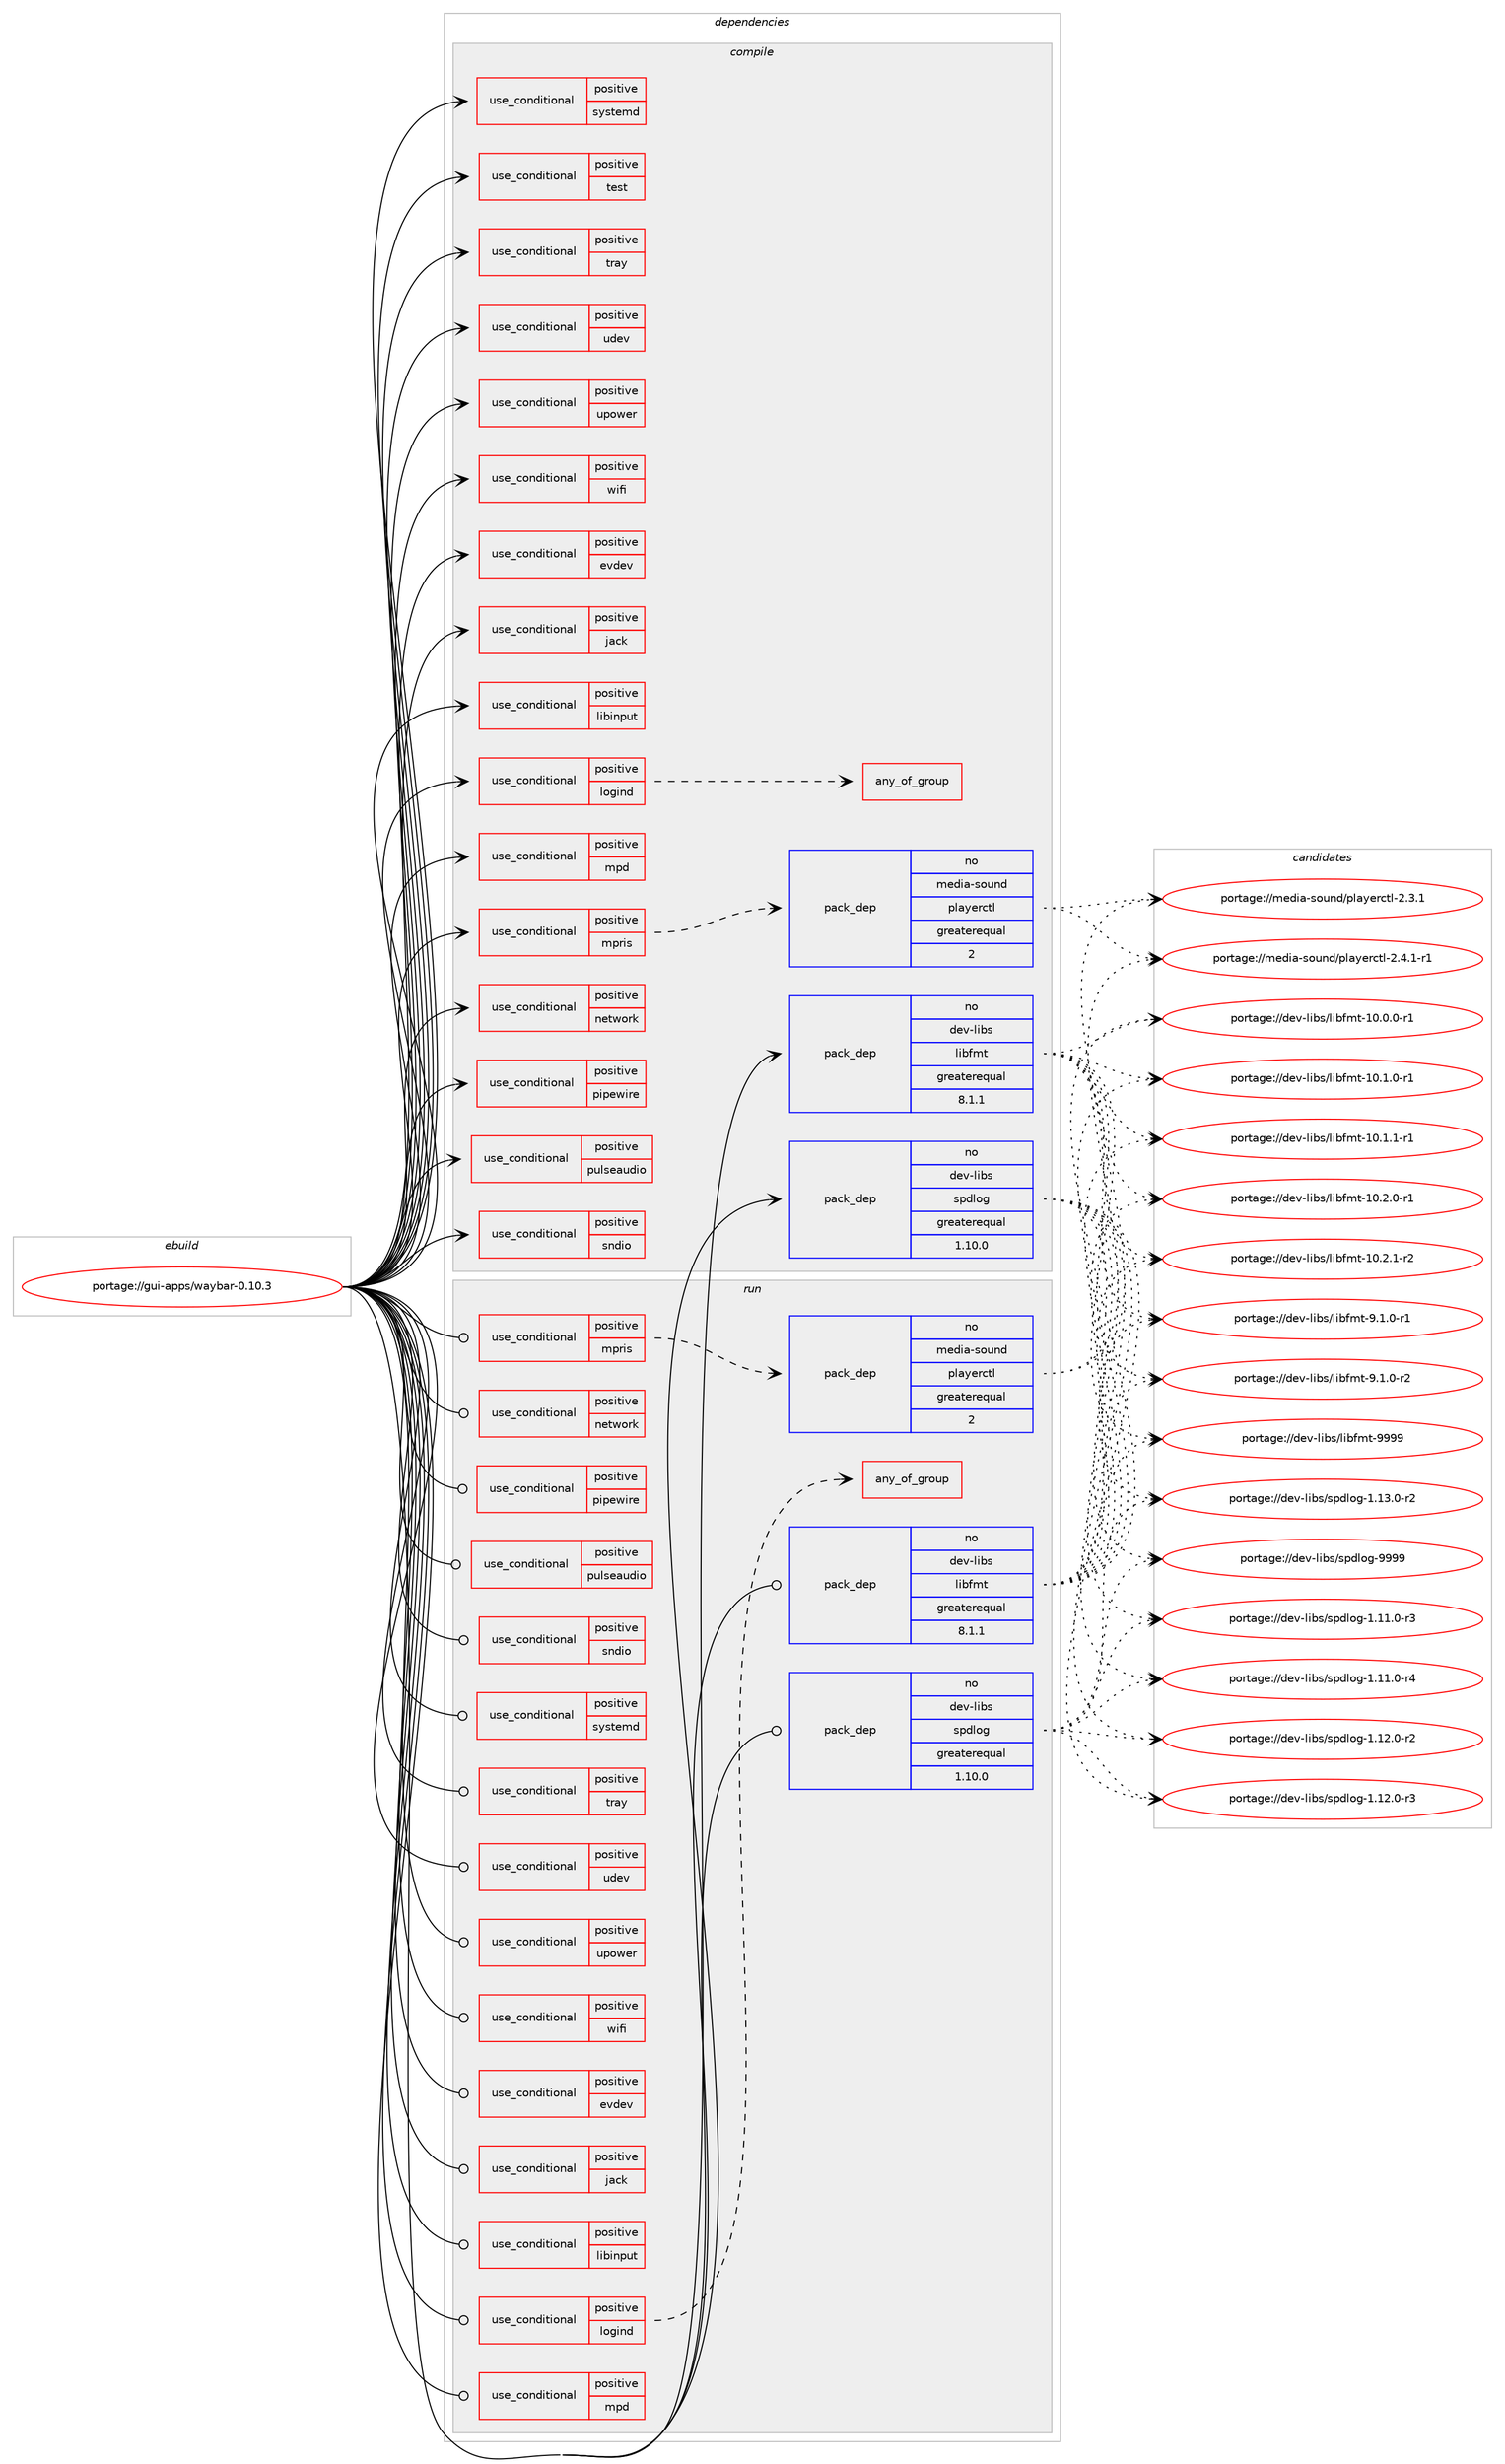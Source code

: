 digraph prolog {

# *************
# Graph options
# *************

newrank=true;
concentrate=true;
compound=true;
graph [rankdir=LR,fontname=Helvetica,fontsize=10,ranksep=1.5];#, ranksep=2.5, nodesep=0.2];
edge  [arrowhead=vee];
node  [fontname=Helvetica,fontsize=10];

# **********
# The ebuild
# **********

subgraph cluster_leftcol {
color=gray;
rank=same;
label=<<i>ebuild</i>>;
id [label="portage://gui-apps/waybar-0.10.3", color=red, width=4, href="../gui-apps/waybar-0.10.3.svg"];
}

# ****************
# The dependencies
# ****************

subgraph cluster_midcol {
color=gray;
label=<<i>dependencies</i>>;
subgraph cluster_compile {
fillcolor="#eeeeee";
style=filled;
label=<<i>compile</i>>;
subgraph cond64744 {
dependency120912 [label=<<TABLE BORDER="0" CELLBORDER="1" CELLSPACING="0" CELLPADDING="4"><TR><TD ROWSPAN="3" CELLPADDING="10">use_conditional</TD></TR><TR><TD>positive</TD></TR><TR><TD>evdev</TD></TR></TABLE>>, shape=none, color=red];
# *** BEGIN UNKNOWN DEPENDENCY TYPE (TODO) ***
# dependency120912 -> package_dependency(portage://gui-apps/waybar-0.10.3,install,no,dev-libs,libevdev,none,[,,],any_same_slot,[])
# *** END UNKNOWN DEPENDENCY TYPE (TODO) ***

}
id:e -> dependency120912:w [weight=20,style="solid",arrowhead="vee"];
subgraph cond64745 {
dependency120913 [label=<<TABLE BORDER="0" CELLBORDER="1" CELLSPACING="0" CELLPADDING="4"><TR><TD ROWSPAN="3" CELLPADDING="10">use_conditional</TD></TR><TR><TD>positive</TD></TR><TR><TD>jack</TD></TR></TABLE>>, shape=none, color=red];
# *** BEGIN UNKNOWN DEPENDENCY TYPE (TODO) ***
# dependency120913 -> package_dependency(portage://gui-apps/waybar-0.10.3,install,no,virtual,jack,none,[,,],[],[])
# *** END UNKNOWN DEPENDENCY TYPE (TODO) ***

}
id:e -> dependency120913:w [weight=20,style="solid",arrowhead="vee"];
subgraph cond64746 {
dependency120914 [label=<<TABLE BORDER="0" CELLBORDER="1" CELLSPACING="0" CELLPADDING="4"><TR><TD ROWSPAN="3" CELLPADDING="10">use_conditional</TD></TR><TR><TD>positive</TD></TR><TR><TD>libinput</TD></TR></TABLE>>, shape=none, color=red];
# *** BEGIN UNKNOWN DEPENDENCY TYPE (TODO) ***
# dependency120914 -> package_dependency(portage://gui-apps/waybar-0.10.3,install,no,dev-libs,libinput,none,[,,],any_same_slot,[])
# *** END UNKNOWN DEPENDENCY TYPE (TODO) ***

}
id:e -> dependency120914:w [weight=20,style="solid",arrowhead="vee"];
subgraph cond64747 {
dependency120915 [label=<<TABLE BORDER="0" CELLBORDER="1" CELLSPACING="0" CELLPADDING="4"><TR><TD ROWSPAN="3" CELLPADDING="10">use_conditional</TD></TR><TR><TD>positive</TD></TR><TR><TD>logind</TD></TR></TABLE>>, shape=none, color=red];
subgraph any1387 {
dependency120916 [label=<<TABLE BORDER="0" CELLBORDER="1" CELLSPACING="0" CELLPADDING="4"><TR><TD CELLPADDING="10">any_of_group</TD></TR></TABLE>>, shape=none, color=red];# *** BEGIN UNKNOWN DEPENDENCY TYPE (TODO) ***
# dependency120916 -> package_dependency(portage://gui-apps/waybar-0.10.3,install,no,sys-apps,systemd,none,[,,],[],[])
# *** END UNKNOWN DEPENDENCY TYPE (TODO) ***

# *** BEGIN UNKNOWN DEPENDENCY TYPE (TODO) ***
# dependency120916 -> package_dependency(portage://gui-apps/waybar-0.10.3,install,no,sys-auth,elogind,none,[,,],[],[])
# *** END UNKNOWN DEPENDENCY TYPE (TODO) ***

}
dependency120915:e -> dependency120916:w [weight=20,style="dashed",arrowhead="vee"];
}
id:e -> dependency120915:w [weight=20,style="solid",arrowhead="vee"];
subgraph cond64748 {
dependency120917 [label=<<TABLE BORDER="0" CELLBORDER="1" CELLSPACING="0" CELLPADDING="4"><TR><TD ROWSPAN="3" CELLPADDING="10">use_conditional</TD></TR><TR><TD>positive</TD></TR><TR><TD>mpd</TD></TR></TABLE>>, shape=none, color=red];
# *** BEGIN UNKNOWN DEPENDENCY TYPE (TODO) ***
# dependency120917 -> package_dependency(portage://gui-apps/waybar-0.10.3,install,no,media-libs,libmpdclient,none,[,,],[],[])
# *** END UNKNOWN DEPENDENCY TYPE (TODO) ***

}
id:e -> dependency120917:w [weight=20,style="solid",arrowhead="vee"];
subgraph cond64749 {
dependency120918 [label=<<TABLE BORDER="0" CELLBORDER="1" CELLSPACING="0" CELLPADDING="4"><TR><TD ROWSPAN="3" CELLPADDING="10">use_conditional</TD></TR><TR><TD>positive</TD></TR><TR><TD>mpris</TD></TR></TABLE>>, shape=none, color=red];
subgraph pack54629 {
dependency120919 [label=<<TABLE BORDER="0" CELLBORDER="1" CELLSPACING="0" CELLPADDING="4" WIDTH="220"><TR><TD ROWSPAN="6" CELLPADDING="30">pack_dep</TD></TR><TR><TD WIDTH="110">no</TD></TR><TR><TD>media-sound</TD></TR><TR><TD>playerctl</TD></TR><TR><TD>greaterequal</TD></TR><TR><TD>2</TD></TR></TABLE>>, shape=none, color=blue];
}
dependency120918:e -> dependency120919:w [weight=20,style="dashed",arrowhead="vee"];
}
id:e -> dependency120918:w [weight=20,style="solid",arrowhead="vee"];
subgraph cond64750 {
dependency120920 [label=<<TABLE BORDER="0" CELLBORDER="1" CELLSPACING="0" CELLPADDING="4"><TR><TD ROWSPAN="3" CELLPADDING="10">use_conditional</TD></TR><TR><TD>positive</TD></TR><TR><TD>network</TD></TR></TABLE>>, shape=none, color=red];
# *** BEGIN UNKNOWN DEPENDENCY TYPE (TODO) ***
# dependency120920 -> package_dependency(portage://gui-apps/waybar-0.10.3,install,no,dev-libs,libnl,none,[,,],[slot(3)],[])
# *** END UNKNOWN DEPENDENCY TYPE (TODO) ***

}
id:e -> dependency120920:w [weight=20,style="solid",arrowhead="vee"];
subgraph cond64751 {
dependency120921 [label=<<TABLE BORDER="0" CELLBORDER="1" CELLSPACING="0" CELLPADDING="4"><TR><TD ROWSPAN="3" CELLPADDING="10">use_conditional</TD></TR><TR><TD>positive</TD></TR><TR><TD>pipewire</TD></TR></TABLE>>, shape=none, color=red];
# *** BEGIN UNKNOWN DEPENDENCY TYPE (TODO) ***
# dependency120921 -> package_dependency(portage://gui-apps/waybar-0.10.3,install,no,media-video,wireplumber,none,[,,],[slot(0),subslot(0.5)],[])
# *** END UNKNOWN DEPENDENCY TYPE (TODO) ***

}
id:e -> dependency120921:w [weight=20,style="solid",arrowhead="vee"];
subgraph cond64752 {
dependency120922 [label=<<TABLE BORDER="0" CELLBORDER="1" CELLSPACING="0" CELLPADDING="4"><TR><TD ROWSPAN="3" CELLPADDING="10">use_conditional</TD></TR><TR><TD>positive</TD></TR><TR><TD>pulseaudio</TD></TR></TABLE>>, shape=none, color=red];
# *** BEGIN UNKNOWN DEPENDENCY TYPE (TODO) ***
# dependency120922 -> package_dependency(portage://gui-apps/waybar-0.10.3,install,no,media-libs,libpulse,none,[,,],[],[])
# *** END UNKNOWN DEPENDENCY TYPE (TODO) ***

}
id:e -> dependency120922:w [weight=20,style="solid",arrowhead="vee"];
subgraph cond64753 {
dependency120923 [label=<<TABLE BORDER="0" CELLBORDER="1" CELLSPACING="0" CELLPADDING="4"><TR><TD ROWSPAN="3" CELLPADDING="10">use_conditional</TD></TR><TR><TD>positive</TD></TR><TR><TD>sndio</TD></TR></TABLE>>, shape=none, color=red];
# *** BEGIN UNKNOWN DEPENDENCY TYPE (TODO) ***
# dependency120923 -> package_dependency(portage://gui-apps/waybar-0.10.3,install,no,media-sound,sndio,none,[,,],any_same_slot,[])
# *** END UNKNOWN DEPENDENCY TYPE (TODO) ***

}
id:e -> dependency120923:w [weight=20,style="solid",arrowhead="vee"];
subgraph cond64754 {
dependency120924 [label=<<TABLE BORDER="0" CELLBORDER="1" CELLSPACING="0" CELLPADDING="4"><TR><TD ROWSPAN="3" CELLPADDING="10">use_conditional</TD></TR><TR><TD>positive</TD></TR><TR><TD>systemd</TD></TR></TABLE>>, shape=none, color=red];
# *** BEGIN UNKNOWN DEPENDENCY TYPE (TODO) ***
# dependency120924 -> package_dependency(portage://gui-apps/waybar-0.10.3,install,no,sys-apps,systemd,none,[,,],any_same_slot,[])
# *** END UNKNOWN DEPENDENCY TYPE (TODO) ***

}
id:e -> dependency120924:w [weight=20,style="solid",arrowhead="vee"];
subgraph cond64755 {
dependency120925 [label=<<TABLE BORDER="0" CELLBORDER="1" CELLSPACING="0" CELLPADDING="4"><TR><TD ROWSPAN="3" CELLPADDING="10">use_conditional</TD></TR><TR><TD>positive</TD></TR><TR><TD>test</TD></TR></TABLE>>, shape=none, color=red];
# *** BEGIN UNKNOWN DEPENDENCY TYPE (TODO) ***
# dependency120925 -> package_dependency(portage://gui-apps/waybar-0.10.3,install,no,dev-cpp,catch,none,[,,],[slot(0)],[])
# *** END UNKNOWN DEPENDENCY TYPE (TODO) ***

}
id:e -> dependency120925:w [weight=20,style="solid",arrowhead="vee"];
subgraph cond64756 {
dependency120926 [label=<<TABLE BORDER="0" CELLBORDER="1" CELLSPACING="0" CELLPADDING="4"><TR><TD ROWSPAN="3" CELLPADDING="10">use_conditional</TD></TR><TR><TD>positive</TD></TR><TR><TD>tray</TD></TR></TABLE>>, shape=none, color=red];
# *** BEGIN UNKNOWN DEPENDENCY TYPE (TODO) ***
# dependency120926 -> package_dependency(portage://gui-apps/waybar-0.10.3,install,no,dev-libs,libdbusmenu,none,[,,],[],[use(enable(gtk3),none)])
# *** END UNKNOWN DEPENDENCY TYPE (TODO) ***

# *** BEGIN UNKNOWN DEPENDENCY TYPE (TODO) ***
# dependency120926 -> package_dependency(portage://gui-apps/waybar-0.10.3,install,no,dev-libs,libayatana-appindicator,none,[,,],[],[])
# *** END UNKNOWN DEPENDENCY TYPE (TODO) ***

}
id:e -> dependency120926:w [weight=20,style="solid",arrowhead="vee"];
subgraph cond64757 {
dependency120927 [label=<<TABLE BORDER="0" CELLBORDER="1" CELLSPACING="0" CELLPADDING="4"><TR><TD ROWSPAN="3" CELLPADDING="10">use_conditional</TD></TR><TR><TD>positive</TD></TR><TR><TD>udev</TD></TR></TABLE>>, shape=none, color=red];
# *** BEGIN UNKNOWN DEPENDENCY TYPE (TODO) ***
# dependency120927 -> package_dependency(portage://gui-apps/waybar-0.10.3,install,no,virtual,libudev,none,[,,],any_same_slot,[])
# *** END UNKNOWN DEPENDENCY TYPE (TODO) ***

}
id:e -> dependency120927:w [weight=20,style="solid",arrowhead="vee"];
subgraph cond64758 {
dependency120928 [label=<<TABLE BORDER="0" CELLBORDER="1" CELLSPACING="0" CELLPADDING="4"><TR><TD ROWSPAN="3" CELLPADDING="10">use_conditional</TD></TR><TR><TD>positive</TD></TR><TR><TD>upower</TD></TR></TABLE>>, shape=none, color=red];
# *** BEGIN UNKNOWN DEPENDENCY TYPE (TODO) ***
# dependency120928 -> package_dependency(portage://gui-apps/waybar-0.10.3,install,no,sys-power,upower,none,[,,],[],[])
# *** END UNKNOWN DEPENDENCY TYPE (TODO) ***

}
id:e -> dependency120928:w [weight=20,style="solid",arrowhead="vee"];
subgraph cond64759 {
dependency120929 [label=<<TABLE BORDER="0" CELLBORDER="1" CELLSPACING="0" CELLPADDING="4"><TR><TD ROWSPAN="3" CELLPADDING="10">use_conditional</TD></TR><TR><TD>positive</TD></TR><TR><TD>wifi</TD></TR></TABLE>>, shape=none, color=red];
# *** BEGIN UNKNOWN DEPENDENCY TYPE (TODO) ***
# dependency120929 -> package_dependency(portage://gui-apps/waybar-0.10.3,install,no,sys-apps,util-linux,none,[,,],[],[])
# *** END UNKNOWN DEPENDENCY TYPE (TODO) ***

}
id:e -> dependency120929:w [weight=20,style="solid",arrowhead="vee"];
# *** BEGIN UNKNOWN DEPENDENCY TYPE (TODO) ***
# id -> package_dependency(portage://gui-apps/waybar-0.10.3,install,no,dev-cpp,cairomm,none,[,,],[slot(0)],[])
# *** END UNKNOWN DEPENDENCY TYPE (TODO) ***

# *** BEGIN UNKNOWN DEPENDENCY TYPE (TODO) ***
# id -> package_dependency(portage://gui-apps/waybar-0.10.3,install,no,dev-cpp,glibmm,none,[,,],[slot(2)],[])
# *** END UNKNOWN DEPENDENCY TYPE (TODO) ***

# *** BEGIN UNKNOWN DEPENDENCY TYPE (TODO) ***
# id -> package_dependency(portage://gui-apps/waybar-0.10.3,install,no,dev-cpp,gtkmm,none,[,,],[slot(3.0)],[])
# *** END UNKNOWN DEPENDENCY TYPE (TODO) ***

# *** BEGIN UNKNOWN DEPENDENCY TYPE (TODO) ***
# id -> package_dependency(portage://gui-apps/waybar-0.10.3,install,no,dev-libs,date,none,[,,],any_same_slot,[])
# *** END UNKNOWN DEPENDENCY TYPE (TODO) ***

# *** BEGIN UNKNOWN DEPENDENCY TYPE (TODO) ***
# id -> package_dependency(portage://gui-apps/waybar-0.10.3,install,no,dev-libs,glib,none,[,,],[slot(2)],[])
# *** END UNKNOWN DEPENDENCY TYPE (TODO) ***

# *** BEGIN UNKNOWN DEPENDENCY TYPE (TODO) ***
# id -> package_dependency(portage://gui-apps/waybar-0.10.3,install,no,dev-libs,jsoncpp,none,[,,],any_same_slot,[])
# *** END UNKNOWN DEPENDENCY TYPE (TODO) ***

subgraph pack54630 {
dependency120930 [label=<<TABLE BORDER="0" CELLBORDER="1" CELLSPACING="0" CELLPADDING="4" WIDTH="220"><TR><TD ROWSPAN="6" CELLPADDING="30">pack_dep</TD></TR><TR><TD WIDTH="110">no</TD></TR><TR><TD>dev-libs</TD></TR><TR><TD>libfmt</TD></TR><TR><TD>greaterequal</TD></TR><TR><TD>8.1.1</TD></TR></TABLE>>, shape=none, color=blue];
}
id:e -> dependency120930:w [weight=20,style="solid",arrowhead="vee"];
# *** BEGIN UNKNOWN DEPENDENCY TYPE (TODO) ***
# id -> package_dependency(portage://gui-apps/waybar-0.10.3,install,no,dev-libs,libinput,none,[,,],any_same_slot,[])
# *** END UNKNOWN DEPENDENCY TYPE (TODO) ***

# *** BEGIN UNKNOWN DEPENDENCY TYPE (TODO) ***
# id -> package_dependency(portage://gui-apps/waybar-0.10.3,install,no,dev-libs,libsigc++,none,[,,],[slot(2)],[])
# *** END UNKNOWN DEPENDENCY TYPE (TODO) ***

subgraph pack54631 {
dependency120931 [label=<<TABLE BORDER="0" CELLBORDER="1" CELLSPACING="0" CELLPADDING="4" WIDTH="220"><TR><TD ROWSPAN="6" CELLPADDING="30">pack_dep</TD></TR><TR><TD WIDTH="110">no</TD></TR><TR><TD>dev-libs</TD></TR><TR><TD>spdlog</TD></TR><TR><TD>greaterequal</TD></TR><TR><TD>1.10.0</TD></TR></TABLE>>, shape=none, color=blue];
}
id:e -> dependency120931:w [weight=20,style="solid",arrowhead="vee"];
# *** BEGIN UNKNOWN DEPENDENCY TYPE (TODO) ***
# id -> package_dependency(portage://gui-apps/waybar-0.10.3,install,no,dev-libs,wayland,none,[,,],[],[])
# *** END UNKNOWN DEPENDENCY TYPE (TODO) ***

# *** BEGIN UNKNOWN DEPENDENCY TYPE (TODO) ***
# id -> package_dependency(portage://gui-apps/waybar-0.10.3,install,no,dev-libs,wayland-protocols,none,[,,],[],[])
# *** END UNKNOWN DEPENDENCY TYPE (TODO) ***

# *** BEGIN UNKNOWN DEPENDENCY TYPE (TODO) ***
# id -> package_dependency(portage://gui-apps/waybar-0.10.3,install,no,gui-libs,gtk-layer-shell,none,[,,],[],[])
# *** END UNKNOWN DEPENDENCY TYPE (TODO) ***

# *** BEGIN UNKNOWN DEPENDENCY TYPE (TODO) ***
# id -> package_dependency(portage://gui-apps/waybar-0.10.3,install,no,gui-libs,wlroots,none,[,,],any_same_slot,[])
# *** END UNKNOWN DEPENDENCY TYPE (TODO) ***

# *** BEGIN UNKNOWN DEPENDENCY TYPE (TODO) ***
# id -> package_dependency(portage://gui-apps/waybar-0.10.3,install,no,x11-libs,gtk+,none,[,,],[slot(3)],[use(enable(wayland),none)])
# *** END UNKNOWN DEPENDENCY TYPE (TODO) ***

# *** BEGIN UNKNOWN DEPENDENCY TYPE (TODO) ***
# id -> package_dependency(portage://gui-apps/waybar-0.10.3,install,no,x11-libs,libxkbcommon,none,[,,],[],[])
# *** END UNKNOWN DEPENDENCY TYPE (TODO) ***

}
subgraph cluster_compileandrun {
fillcolor="#eeeeee";
style=filled;
label=<<i>compile and run</i>>;
}
subgraph cluster_run {
fillcolor="#eeeeee";
style=filled;
label=<<i>run</i>>;
subgraph cond64760 {
dependency120932 [label=<<TABLE BORDER="0" CELLBORDER="1" CELLSPACING="0" CELLPADDING="4"><TR><TD ROWSPAN="3" CELLPADDING="10">use_conditional</TD></TR><TR><TD>positive</TD></TR><TR><TD>evdev</TD></TR></TABLE>>, shape=none, color=red];
# *** BEGIN UNKNOWN DEPENDENCY TYPE (TODO) ***
# dependency120932 -> package_dependency(portage://gui-apps/waybar-0.10.3,run,no,dev-libs,libevdev,none,[,,],any_same_slot,[])
# *** END UNKNOWN DEPENDENCY TYPE (TODO) ***

}
id:e -> dependency120932:w [weight=20,style="solid",arrowhead="odot"];
subgraph cond64761 {
dependency120933 [label=<<TABLE BORDER="0" CELLBORDER="1" CELLSPACING="0" CELLPADDING="4"><TR><TD ROWSPAN="3" CELLPADDING="10">use_conditional</TD></TR><TR><TD>positive</TD></TR><TR><TD>jack</TD></TR></TABLE>>, shape=none, color=red];
# *** BEGIN UNKNOWN DEPENDENCY TYPE (TODO) ***
# dependency120933 -> package_dependency(portage://gui-apps/waybar-0.10.3,run,no,virtual,jack,none,[,,],[],[])
# *** END UNKNOWN DEPENDENCY TYPE (TODO) ***

}
id:e -> dependency120933:w [weight=20,style="solid",arrowhead="odot"];
subgraph cond64762 {
dependency120934 [label=<<TABLE BORDER="0" CELLBORDER="1" CELLSPACING="0" CELLPADDING="4"><TR><TD ROWSPAN="3" CELLPADDING="10">use_conditional</TD></TR><TR><TD>positive</TD></TR><TR><TD>libinput</TD></TR></TABLE>>, shape=none, color=red];
# *** BEGIN UNKNOWN DEPENDENCY TYPE (TODO) ***
# dependency120934 -> package_dependency(portage://gui-apps/waybar-0.10.3,run,no,dev-libs,libinput,none,[,,],any_same_slot,[])
# *** END UNKNOWN DEPENDENCY TYPE (TODO) ***

}
id:e -> dependency120934:w [weight=20,style="solid",arrowhead="odot"];
subgraph cond64763 {
dependency120935 [label=<<TABLE BORDER="0" CELLBORDER="1" CELLSPACING="0" CELLPADDING="4"><TR><TD ROWSPAN="3" CELLPADDING="10">use_conditional</TD></TR><TR><TD>positive</TD></TR><TR><TD>logind</TD></TR></TABLE>>, shape=none, color=red];
subgraph any1388 {
dependency120936 [label=<<TABLE BORDER="0" CELLBORDER="1" CELLSPACING="0" CELLPADDING="4"><TR><TD CELLPADDING="10">any_of_group</TD></TR></TABLE>>, shape=none, color=red];# *** BEGIN UNKNOWN DEPENDENCY TYPE (TODO) ***
# dependency120936 -> package_dependency(portage://gui-apps/waybar-0.10.3,run,no,sys-apps,systemd,none,[,,],[],[])
# *** END UNKNOWN DEPENDENCY TYPE (TODO) ***

# *** BEGIN UNKNOWN DEPENDENCY TYPE (TODO) ***
# dependency120936 -> package_dependency(portage://gui-apps/waybar-0.10.3,run,no,sys-auth,elogind,none,[,,],[],[])
# *** END UNKNOWN DEPENDENCY TYPE (TODO) ***

}
dependency120935:e -> dependency120936:w [weight=20,style="dashed",arrowhead="vee"];
}
id:e -> dependency120935:w [weight=20,style="solid",arrowhead="odot"];
subgraph cond64764 {
dependency120937 [label=<<TABLE BORDER="0" CELLBORDER="1" CELLSPACING="0" CELLPADDING="4"><TR><TD ROWSPAN="3" CELLPADDING="10">use_conditional</TD></TR><TR><TD>positive</TD></TR><TR><TD>mpd</TD></TR></TABLE>>, shape=none, color=red];
# *** BEGIN UNKNOWN DEPENDENCY TYPE (TODO) ***
# dependency120937 -> package_dependency(portage://gui-apps/waybar-0.10.3,run,no,media-libs,libmpdclient,none,[,,],[],[])
# *** END UNKNOWN DEPENDENCY TYPE (TODO) ***

}
id:e -> dependency120937:w [weight=20,style="solid",arrowhead="odot"];
subgraph cond64765 {
dependency120938 [label=<<TABLE BORDER="0" CELLBORDER="1" CELLSPACING="0" CELLPADDING="4"><TR><TD ROWSPAN="3" CELLPADDING="10">use_conditional</TD></TR><TR><TD>positive</TD></TR><TR><TD>mpris</TD></TR></TABLE>>, shape=none, color=red];
subgraph pack54632 {
dependency120939 [label=<<TABLE BORDER="0" CELLBORDER="1" CELLSPACING="0" CELLPADDING="4" WIDTH="220"><TR><TD ROWSPAN="6" CELLPADDING="30">pack_dep</TD></TR><TR><TD WIDTH="110">no</TD></TR><TR><TD>media-sound</TD></TR><TR><TD>playerctl</TD></TR><TR><TD>greaterequal</TD></TR><TR><TD>2</TD></TR></TABLE>>, shape=none, color=blue];
}
dependency120938:e -> dependency120939:w [weight=20,style="dashed",arrowhead="vee"];
}
id:e -> dependency120938:w [weight=20,style="solid",arrowhead="odot"];
subgraph cond64766 {
dependency120940 [label=<<TABLE BORDER="0" CELLBORDER="1" CELLSPACING="0" CELLPADDING="4"><TR><TD ROWSPAN="3" CELLPADDING="10">use_conditional</TD></TR><TR><TD>positive</TD></TR><TR><TD>network</TD></TR></TABLE>>, shape=none, color=red];
# *** BEGIN UNKNOWN DEPENDENCY TYPE (TODO) ***
# dependency120940 -> package_dependency(portage://gui-apps/waybar-0.10.3,run,no,dev-libs,libnl,none,[,,],[slot(3)],[])
# *** END UNKNOWN DEPENDENCY TYPE (TODO) ***

}
id:e -> dependency120940:w [weight=20,style="solid",arrowhead="odot"];
subgraph cond64767 {
dependency120941 [label=<<TABLE BORDER="0" CELLBORDER="1" CELLSPACING="0" CELLPADDING="4"><TR><TD ROWSPAN="3" CELLPADDING="10">use_conditional</TD></TR><TR><TD>positive</TD></TR><TR><TD>pipewire</TD></TR></TABLE>>, shape=none, color=red];
# *** BEGIN UNKNOWN DEPENDENCY TYPE (TODO) ***
# dependency120941 -> package_dependency(portage://gui-apps/waybar-0.10.3,run,no,media-video,wireplumber,none,[,,],[slot(0),subslot(0.5)],[])
# *** END UNKNOWN DEPENDENCY TYPE (TODO) ***

}
id:e -> dependency120941:w [weight=20,style="solid",arrowhead="odot"];
subgraph cond64768 {
dependency120942 [label=<<TABLE BORDER="0" CELLBORDER="1" CELLSPACING="0" CELLPADDING="4"><TR><TD ROWSPAN="3" CELLPADDING="10">use_conditional</TD></TR><TR><TD>positive</TD></TR><TR><TD>pulseaudio</TD></TR></TABLE>>, shape=none, color=red];
# *** BEGIN UNKNOWN DEPENDENCY TYPE (TODO) ***
# dependency120942 -> package_dependency(portage://gui-apps/waybar-0.10.3,run,no,media-libs,libpulse,none,[,,],[],[])
# *** END UNKNOWN DEPENDENCY TYPE (TODO) ***

}
id:e -> dependency120942:w [weight=20,style="solid",arrowhead="odot"];
subgraph cond64769 {
dependency120943 [label=<<TABLE BORDER="0" CELLBORDER="1" CELLSPACING="0" CELLPADDING="4"><TR><TD ROWSPAN="3" CELLPADDING="10">use_conditional</TD></TR><TR><TD>positive</TD></TR><TR><TD>sndio</TD></TR></TABLE>>, shape=none, color=red];
# *** BEGIN UNKNOWN DEPENDENCY TYPE (TODO) ***
# dependency120943 -> package_dependency(portage://gui-apps/waybar-0.10.3,run,no,media-sound,sndio,none,[,,],any_same_slot,[])
# *** END UNKNOWN DEPENDENCY TYPE (TODO) ***

}
id:e -> dependency120943:w [weight=20,style="solid",arrowhead="odot"];
subgraph cond64770 {
dependency120944 [label=<<TABLE BORDER="0" CELLBORDER="1" CELLSPACING="0" CELLPADDING="4"><TR><TD ROWSPAN="3" CELLPADDING="10">use_conditional</TD></TR><TR><TD>positive</TD></TR><TR><TD>systemd</TD></TR></TABLE>>, shape=none, color=red];
# *** BEGIN UNKNOWN DEPENDENCY TYPE (TODO) ***
# dependency120944 -> package_dependency(portage://gui-apps/waybar-0.10.3,run,no,sys-apps,systemd,none,[,,],any_same_slot,[])
# *** END UNKNOWN DEPENDENCY TYPE (TODO) ***

}
id:e -> dependency120944:w [weight=20,style="solid",arrowhead="odot"];
subgraph cond64771 {
dependency120945 [label=<<TABLE BORDER="0" CELLBORDER="1" CELLSPACING="0" CELLPADDING="4"><TR><TD ROWSPAN="3" CELLPADDING="10">use_conditional</TD></TR><TR><TD>positive</TD></TR><TR><TD>tray</TD></TR></TABLE>>, shape=none, color=red];
# *** BEGIN UNKNOWN DEPENDENCY TYPE (TODO) ***
# dependency120945 -> package_dependency(portage://gui-apps/waybar-0.10.3,run,no,dev-libs,libdbusmenu,none,[,,],[],[use(enable(gtk3),none)])
# *** END UNKNOWN DEPENDENCY TYPE (TODO) ***

# *** BEGIN UNKNOWN DEPENDENCY TYPE (TODO) ***
# dependency120945 -> package_dependency(portage://gui-apps/waybar-0.10.3,run,no,dev-libs,libayatana-appindicator,none,[,,],[],[])
# *** END UNKNOWN DEPENDENCY TYPE (TODO) ***

}
id:e -> dependency120945:w [weight=20,style="solid",arrowhead="odot"];
subgraph cond64772 {
dependency120946 [label=<<TABLE BORDER="0" CELLBORDER="1" CELLSPACING="0" CELLPADDING="4"><TR><TD ROWSPAN="3" CELLPADDING="10">use_conditional</TD></TR><TR><TD>positive</TD></TR><TR><TD>udev</TD></TR></TABLE>>, shape=none, color=red];
# *** BEGIN UNKNOWN DEPENDENCY TYPE (TODO) ***
# dependency120946 -> package_dependency(portage://gui-apps/waybar-0.10.3,run,no,virtual,libudev,none,[,,],any_same_slot,[])
# *** END UNKNOWN DEPENDENCY TYPE (TODO) ***

}
id:e -> dependency120946:w [weight=20,style="solid",arrowhead="odot"];
subgraph cond64773 {
dependency120947 [label=<<TABLE BORDER="0" CELLBORDER="1" CELLSPACING="0" CELLPADDING="4"><TR><TD ROWSPAN="3" CELLPADDING="10">use_conditional</TD></TR><TR><TD>positive</TD></TR><TR><TD>upower</TD></TR></TABLE>>, shape=none, color=red];
# *** BEGIN UNKNOWN DEPENDENCY TYPE (TODO) ***
# dependency120947 -> package_dependency(portage://gui-apps/waybar-0.10.3,run,no,sys-power,upower,none,[,,],[],[])
# *** END UNKNOWN DEPENDENCY TYPE (TODO) ***

}
id:e -> dependency120947:w [weight=20,style="solid",arrowhead="odot"];
subgraph cond64774 {
dependency120948 [label=<<TABLE BORDER="0" CELLBORDER="1" CELLSPACING="0" CELLPADDING="4"><TR><TD ROWSPAN="3" CELLPADDING="10">use_conditional</TD></TR><TR><TD>positive</TD></TR><TR><TD>wifi</TD></TR></TABLE>>, shape=none, color=red];
# *** BEGIN UNKNOWN DEPENDENCY TYPE (TODO) ***
# dependency120948 -> package_dependency(portage://gui-apps/waybar-0.10.3,run,no,sys-apps,util-linux,none,[,,],[],[])
# *** END UNKNOWN DEPENDENCY TYPE (TODO) ***

}
id:e -> dependency120948:w [weight=20,style="solid",arrowhead="odot"];
# *** BEGIN UNKNOWN DEPENDENCY TYPE (TODO) ***
# id -> package_dependency(portage://gui-apps/waybar-0.10.3,run,no,dev-cpp,cairomm,none,[,,],[slot(0)],[])
# *** END UNKNOWN DEPENDENCY TYPE (TODO) ***

# *** BEGIN UNKNOWN DEPENDENCY TYPE (TODO) ***
# id -> package_dependency(portage://gui-apps/waybar-0.10.3,run,no,dev-cpp,glibmm,none,[,,],[slot(2)],[])
# *** END UNKNOWN DEPENDENCY TYPE (TODO) ***

# *** BEGIN UNKNOWN DEPENDENCY TYPE (TODO) ***
# id -> package_dependency(portage://gui-apps/waybar-0.10.3,run,no,dev-cpp,gtkmm,none,[,,],[slot(3.0)],[])
# *** END UNKNOWN DEPENDENCY TYPE (TODO) ***

# *** BEGIN UNKNOWN DEPENDENCY TYPE (TODO) ***
# id -> package_dependency(portage://gui-apps/waybar-0.10.3,run,no,dev-libs,date,none,[,,],any_same_slot,[])
# *** END UNKNOWN DEPENDENCY TYPE (TODO) ***

# *** BEGIN UNKNOWN DEPENDENCY TYPE (TODO) ***
# id -> package_dependency(portage://gui-apps/waybar-0.10.3,run,no,dev-libs,glib,none,[,,],[slot(2)],[])
# *** END UNKNOWN DEPENDENCY TYPE (TODO) ***

# *** BEGIN UNKNOWN DEPENDENCY TYPE (TODO) ***
# id -> package_dependency(portage://gui-apps/waybar-0.10.3,run,no,dev-libs,jsoncpp,none,[,,],any_same_slot,[])
# *** END UNKNOWN DEPENDENCY TYPE (TODO) ***

subgraph pack54633 {
dependency120949 [label=<<TABLE BORDER="0" CELLBORDER="1" CELLSPACING="0" CELLPADDING="4" WIDTH="220"><TR><TD ROWSPAN="6" CELLPADDING="30">pack_dep</TD></TR><TR><TD WIDTH="110">no</TD></TR><TR><TD>dev-libs</TD></TR><TR><TD>libfmt</TD></TR><TR><TD>greaterequal</TD></TR><TR><TD>8.1.1</TD></TR></TABLE>>, shape=none, color=blue];
}
id:e -> dependency120949:w [weight=20,style="solid",arrowhead="odot"];
# *** BEGIN UNKNOWN DEPENDENCY TYPE (TODO) ***
# id -> package_dependency(portage://gui-apps/waybar-0.10.3,run,no,dev-libs,libinput,none,[,,],any_same_slot,[])
# *** END UNKNOWN DEPENDENCY TYPE (TODO) ***

# *** BEGIN UNKNOWN DEPENDENCY TYPE (TODO) ***
# id -> package_dependency(portage://gui-apps/waybar-0.10.3,run,no,dev-libs,libsigc++,none,[,,],[slot(2)],[])
# *** END UNKNOWN DEPENDENCY TYPE (TODO) ***

subgraph pack54634 {
dependency120950 [label=<<TABLE BORDER="0" CELLBORDER="1" CELLSPACING="0" CELLPADDING="4" WIDTH="220"><TR><TD ROWSPAN="6" CELLPADDING="30">pack_dep</TD></TR><TR><TD WIDTH="110">no</TD></TR><TR><TD>dev-libs</TD></TR><TR><TD>spdlog</TD></TR><TR><TD>greaterequal</TD></TR><TR><TD>1.10.0</TD></TR></TABLE>>, shape=none, color=blue];
}
id:e -> dependency120950:w [weight=20,style="solid",arrowhead="odot"];
# *** BEGIN UNKNOWN DEPENDENCY TYPE (TODO) ***
# id -> package_dependency(portage://gui-apps/waybar-0.10.3,run,no,dev-libs,wayland,none,[,,],[],[])
# *** END UNKNOWN DEPENDENCY TYPE (TODO) ***

# *** BEGIN UNKNOWN DEPENDENCY TYPE (TODO) ***
# id -> package_dependency(portage://gui-apps/waybar-0.10.3,run,no,gui-libs,gtk-layer-shell,none,[,,],[],[])
# *** END UNKNOWN DEPENDENCY TYPE (TODO) ***

# *** BEGIN UNKNOWN DEPENDENCY TYPE (TODO) ***
# id -> package_dependency(portage://gui-apps/waybar-0.10.3,run,no,gui-libs,wlroots,none,[,,],any_same_slot,[])
# *** END UNKNOWN DEPENDENCY TYPE (TODO) ***

# *** BEGIN UNKNOWN DEPENDENCY TYPE (TODO) ***
# id -> package_dependency(portage://gui-apps/waybar-0.10.3,run,no,x11-libs,gtk+,none,[,,],[slot(3)],[use(enable(wayland),none)])
# *** END UNKNOWN DEPENDENCY TYPE (TODO) ***

# *** BEGIN UNKNOWN DEPENDENCY TYPE (TODO) ***
# id -> package_dependency(portage://gui-apps/waybar-0.10.3,run,no,x11-libs,libxkbcommon,none,[,,],[],[])
# *** END UNKNOWN DEPENDENCY TYPE (TODO) ***

}
}

# **************
# The candidates
# **************

subgraph cluster_choices {
rank=same;
color=gray;
label=<<i>candidates</i>>;

subgraph choice54629 {
color=black;
nodesep=1;
choice1091011001059745115111117110100471121089712110111499116108455046514649 [label="portage://media-sound/playerctl-2.3.1", color=red, width=4,href="../media-sound/playerctl-2.3.1.svg"];
choice10910110010597451151111171101004711210897121101114991161084550465246494511449 [label="portage://media-sound/playerctl-2.4.1-r1", color=red, width=4,href="../media-sound/playerctl-2.4.1-r1.svg"];
dependency120919:e -> choice1091011001059745115111117110100471121089712110111499116108455046514649:w [style=dotted,weight="100"];
dependency120919:e -> choice10910110010597451151111171101004711210897121101114991161084550465246494511449:w [style=dotted,weight="100"];
}
subgraph choice54630 {
color=black;
nodesep=1;
choice10010111845108105981154710810598102109116454948464846484511449 [label="portage://dev-libs/libfmt-10.0.0-r1", color=red, width=4,href="../dev-libs/libfmt-10.0.0-r1.svg"];
choice10010111845108105981154710810598102109116454948464946484511449 [label="portage://dev-libs/libfmt-10.1.0-r1", color=red, width=4,href="../dev-libs/libfmt-10.1.0-r1.svg"];
choice10010111845108105981154710810598102109116454948464946494511449 [label="portage://dev-libs/libfmt-10.1.1-r1", color=red, width=4,href="../dev-libs/libfmt-10.1.1-r1.svg"];
choice10010111845108105981154710810598102109116454948465046484511449 [label="portage://dev-libs/libfmt-10.2.0-r1", color=red, width=4,href="../dev-libs/libfmt-10.2.0-r1.svg"];
choice10010111845108105981154710810598102109116454948465046494511450 [label="portage://dev-libs/libfmt-10.2.1-r2", color=red, width=4,href="../dev-libs/libfmt-10.2.1-r2.svg"];
choice100101118451081059811547108105981021091164557464946484511449 [label="portage://dev-libs/libfmt-9.1.0-r1", color=red, width=4,href="../dev-libs/libfmt-9.1.0-r1.svg"];
choice100101118451081059811547108105981021091164557464946484511450 [label="portage://dev-libs/libfmt-9.1.0-r2", color=red, width=4,href="../dev-libs/libfmt-9.1.0-r2.svg"];
choice100101118451081059811547108105981021091164557575757 [label="portage://dev-libs/libfmt-9999", color=red, width=4,href="../dev-libs/libfmt-9999.svg"];
dependency120930:e -> choice10010111845108105981154710810598102109116454948464846484511449:w [style=dotted,weight="100"];
dependency120930:e -> choice10010111845108105981154710810598102109116454948464946484511449:w [style=dotted,weight="100"];
dependency120930:e -> choice10010111845108105981154710810598102109116454948464946494511449:w [style=dotted,weight="100"];
dependency120930:e -> choice10010111845108105981154710810598102109116454948465046484511449:w [style=dotted,weight="100"];
dependency120930:e -> choice10010111845108105981154710810598102109116454948465046494511450:w [style=dotted,weight="100"];
dependency120930:e -> choice100101118451081059811547108105981021091164557464946484511449:w [style=dotted,weight="100"];
dependency120930:e -> choice100101118451081059811547108105981021091164557464946484511450:w [style=dotted,weight="100"];
dependency120930:e -> choice100101118451081059811547108105981021091164557575757:w [style=dotted,weight="100"];
}
subgraph choice54631 {
color=black;
nodesep=1;
choice100101118451081059811547115112100108111103454946494946484511451 [label="portage://dev-libs/spdlog-1.11.0-r3", color=red, width=4,href="../dev-libs/spdlog-1.11.0-r3.svg"];
choice100101118451081059811547115112100108111103454946494946484511452 [label="portage://dev-libs/spdlog-1.11.0-r4", color=red, width=4,href="../dev-libs/spdlog-1.11.0-r4.svg"];
choice100101118451081059811547115112100108111103454946495046484511450 [label="portage://dev-libs/spdlog-1.12.0-r2", color=red, width=4,href="../dev-libs/spdlog-1.12.0-r2.svg"];
choice100101118451081059811547115112100108111103454946495046484511451 [label="portage://dev-libs/spdlog-1.12.0-r3", color=red, width=4,href="../dev-libs/spdlog-1.12.0-r3.svg"];
choice100101118451081059811547115112100108111103454946495146484511450 [label="portage://dev-libs/spdlog-1.13.0-r2", color=red, width=4,href="../dev-libs/spdlog-1.13.0-r2.svg"];
choice1001011184510810598115471151121001081111034557575757 [label="portage://dev-libs/spdlog-9999", color=red, width=4,href="../dev-libs/spdlog-9999.svg"];
dependency120931:e -> choice100101118451081059811547115112100108111103454946494946484511451:w [style=dotted,weight="100"];
dependency120931:e -> choice100101118451081059811547115112100108111103454946494946484511452:w [style=dotted,weight="100"];
dependency120931:e -> choice100101118451081059811547115112100108111103454946495046484511450:w [style=dotted,weight="100"];
dependency120931:e -> choice100101118451081059811547115112100108111103454946495046484511451:w [style=dotted,weight="100"];
dependency120931:e -> choice100101118451081059811547115112100108111103454946495146484511450:w [style=dotted,weight="100"];
dependency120931:e -> choice1001011184510810598115471151121001081111034557575757:w [style=dotted,weight="100"];
}
subgraph choice54632 {
color=black;
nodesep=1;
choice1091011001059745115111117110100471121089712110111499116108455046514649 [label="portage://media-sound/playerctl-2.3.1", color=red, width=4,href="../media-sound/playerctl-2.3.1.svg"];
choice10910110010597451151111171101004711210897121101114991161084550465246494511449 [label="portage://media-sound/playerctl-2.4.1-r1", color=red, width=4,href="../media-sound/playerctl-2.4.1-r1.svg"];
dependency120939:e -> choice1091011001059745115111117110100471121089712110111499116108455046514649:w [style=dotted,weight="100"];
dependency120939:e -> choice10910110010597451151111171101004711210897121101114991161084550465246494511449:w [style=dotted,weight="100"];
}
subgraph choice54633 {
color=black;
nodesep=1;
choice10010111845108105981154710810598102109116454948464846484511449 [label="portage://dev-libs/libfmt-10.0.0-r1", color=red, width=4,href="../dev-libs/libfmt-10.0.0-r1.svg"];
choice10010111845108105981154710810598102109116454948464946484511449 [label="portage://dev-libs/libfmt-10.1.0-r1", color=red, width=4,href="../dev-libs/libfmt-10.1.0-r1.svg"];
choice10010111845108105981154710810598102109116454948464946494511449 [label="portage://dev-libs/libfmt-10.1.1-r1", color=red, width=4,href="../dev-libs/libfmt-10.1.1-r1.svg"];
choice10010111845108105981154710810598102109116454948465046484511449 [label="portage://dev-libs/libfmt-10.2.0-r1", color=red, width=4,href="../dev-libs/libfmt-10.2.0-r1.svg"];
choice10010111845108105981154710810598102109116454948465046494511450 [label="portage://dev-libs/libfmt-10.2.1-r2", color=red, width=4,href="../dev-libs/libfmt-10.2.1-r2.svg"];
choice100101118451081059811547108105981021091164557464946484511449 [label="portage://dev-libs/libfmt-9.1.0-r1", color=red, width=4,href="../dev-libs/libfmt-9.1.0-r1.svg"];
choice100101118451081059811547108105981021091164557464946484511450 [label="portage://dev-libs/libfmt-9.1.0-r2", color=red, width=4,href="../dev-libs/libfmt-9.1.0-r2.svg"];
choice100101118451081059811547108105981021091164557575757 [label="portage://dev-libs/libfmt-9999", color=red, width=4,href="../dev-libs/libfmt-9999.svg"];
dependency120949:e -> choice10010111845108105981154710810598102109116454948464846484511449:w [style=dotted,weight="100"];
dependency120949:e -> choice10010111845108105981154710810598102109116454948464946484511449:w [style=dotted,weight="100"];
dependency120949:e -> choice10010111845108105981154710810598102109116454948464946494511449:w [style=dotted,weight="100"];
dependency120949:e -> choice10010111845108105981154710810598102109116454948465046484511449:w [style=dotted,weight="100"];
dependency120949:e -> choice10010111845108105981154710810598102109116454948465046494511450:w [style=dotted,weight="100"];
dependency120949:e -> choice100101118451081059811547108105981021091164557464946484511449:w [style=dotted,weight="100"];
dependency120949:e -> choice100101118451081059811547108105981021091164557464946484511450:w [style=dotted,weight="100"];
dependency120949:e -> choice100101118451081059811547108105981021091164557575757:w [style=dotted,weight="100"];
}
subgraph choice54634 {
color=black;
nodesep=1;
choice100101118451081059811547115112100108111103454946494946484511451 [label="portage://dev-libs/spdlog-1.11.0-r3", color=red, width=4,href="../dev-libs/spdlog-1.11.0-r3.svg"];
choice100101118451081059811547115112100108111103454946494946484511452 [label="portage://dev-libs/spdlog-1.11.0-r4", color=red, width=4,href="../dev-libs/spdlog-1.11.0-r4.svg"];
choice100101118451081059811547115112100108111103454946495046484511450 [label="portage://dev-libs/spdlog-1.12.0-r2", color=red, width=4,href="../dev-libs/spdlog-1.12.0-r2.svg"];
choice100101118451081059811547115112100108111103454946495046484511451 [label="portage://dev-libs/spdlog-1.12.0-r3", color=red, width=4,href="../dev-libs/spdlog-1.12.0-r3.svg"];
choice100101118451081059811547115112100108111103454946495146484511450 [label="portage://dev-libs/spdlog-1.13.0-r2", color=red, width=4,href="../dev-libs/spdlog-1.13.0-r2.svg"];
choice1001011184510810598115471151121001081111034557575757 [label="portage://dev-libs/spdlog-9999", color=red, width=4,href="../dev-libs/spdlog-9999.svg"];
dependency120950:e -> choice100101118451081059811547115112100108111103454946494946484511451:w [style=dotted,weight="100"];
dependency120950:e -> choice100101118451081059811547115112100108111103454946494946484511452:w [style=dotted,weight="100"];
dependency120950:e -> choice100101118451081059811547115112100108111103454946495046484511450:w [style=dotted,weight="100"];
dependency120950:e -> choice100101118451081059811547115112100108111103454946495046484511451:w [style=dotted,weight="100"];
dependency120950:e -> choice100101118451081059811547115112100108111103454946495146484511450:w [style=dotted,weight="100"];
dependency120950:e -> choice1001011184510810598115471151121001081111034557575757:w [style=dotted,weight="100"];
}
}

}

